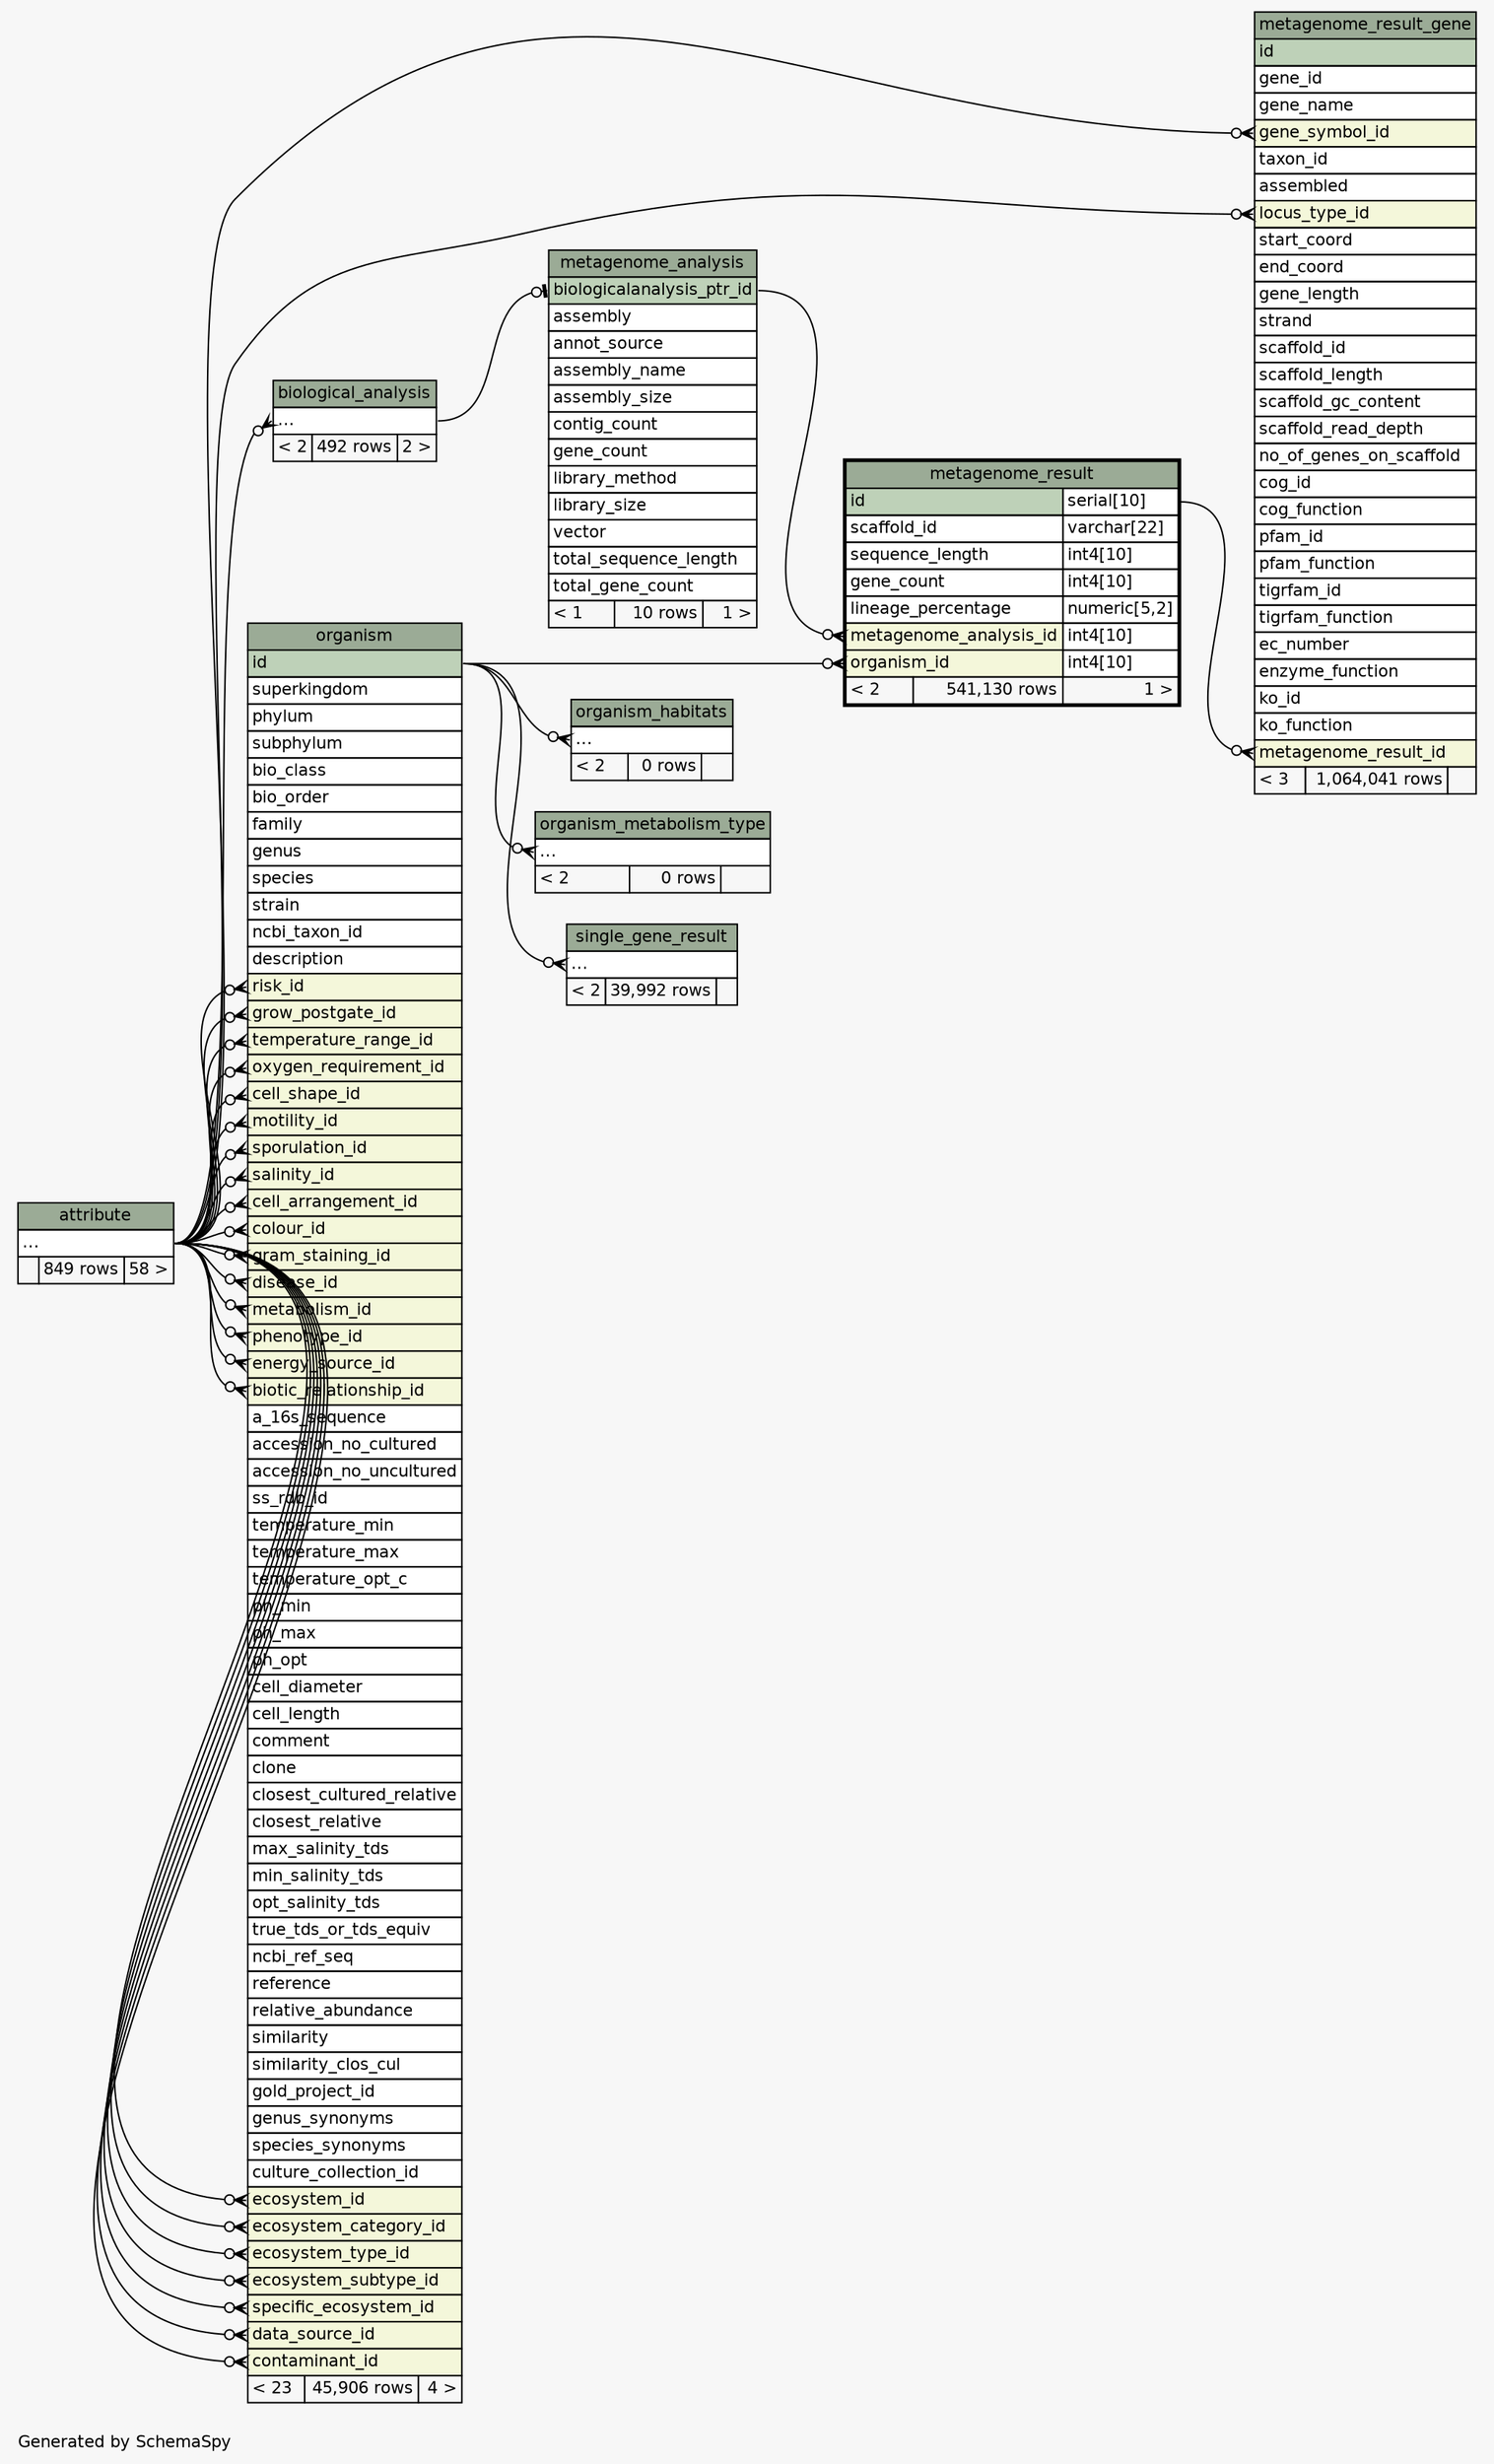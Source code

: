 // dot 2.38.0 on Windows 7 6.1
// SchemaSpy rev 590
digraph "twoDegreesRelationshipsDiagram" {
  graph [
    rankdir="RL"
    bgcolor="#f7f7f7"
    label="\nGenerated by SchemaSpy"
    labeljust="l"
    nodesep="0.18"
    ranksep="0.46"
    fontname="Helvetica"
    fontsize="11"
  ];
  node [
    fontname="Helvetica"
    fontsize="11"
    shape="plaintext"
  ];
  edge [
    arrowsize="0.8"
  ];
  "biological_analysis":"elipses":w -> "attribute":"elipses":e [arrowhead=none dir=back arrowtail=crowodot];
  "metagenome_analysis":"biologicalanalysis_ptr_id":w -> "biological_analysis":"elipses":e [arrowhead=none dir=back arrowtail=teeodot];
  "metagenome_result":"metagenome_analysis_id":w -> "metagenome_analysis":"biologicalanalysis_ptr_id":e [arrowhead=none dir=back arrowtail=crowodot];
  "metagenome_result":"organism_id":w -> "organism":"id":e [arrowhead=none dir=back arrowtail=crowodot];
  "metagenome_result_gene":"gene_symbol_id":w -> "attribute":"elipses":e [arrowhead=none dir=back arrowtail=crowodot];
  "metagenome_result_gene":"locus_type_id":w -> "attribute":"elipses":e [arrowhead=none dir=back arrowtail=crowodot];
  "metagenome_result_gene":"metagenome_result_id":w -> "metagenome_result":"id.type":e [arrowhead=none dir=back arrowtail=crowodot];
  "organism":"biotic_relationship_id":w -> "attribute":"elipses":e [arrowhead=none dir=back arrowtail=crowodot];
  "organism":"cell_arrangement_id":w -> "attribute":"elipses":e [arrowhead=none dir=back arrowtail=crowodot];
  "organism":"cell_shape_id":w -> "attribute":"elipses":e [arrowhead=none dir=back arrowtail=crowodot];
  "organism":"colour_id":w -> "attribute":"elipses":e [arrowhead=none dir=back arrowtail=crowodot];
  "organism":"contaminant_id":w -> "attribute":"elipses":e [arrowhead=none dir=back arrowtail=crowodot];
  "organism":"data_source_id":w -> "attribute":"elipses":e [arrowhead=none dir=back arrowtail=crowodot];
  "organism":"disease_id":w -> "attribute":"elipses":e [arrowhead=none dir=back arrowtail=crowodot];
  "organism":"ecosystem_category_id":w -> "attribute":"elipses":e [arrowhead=none dir=back arrowtail=crowodot];
  "organism":"ecosystem_id":w -> "attribute":"elipses":e [arrowhead=none dir=back arrowtail=crowodot];
  "organism":"ecosystem_subtype_id":w -> "attribute":"elipses":e [arrowhead=none dir=back arrowtail=crowodot];
  "organism":"ecosystem_type_id":w -> "attribute":"elipses":e [arrowhead=none dir=back arrowtail=crowodot];
  "organism":"energy_source_id":w -> "attribute":"elipses":e [arrowhead=none dir=back arrowtail=crowodot];
  "organism":"gram_staining_id":w -> "attribute":"elipses":e [arrowhead=none dir=back arrowtail=crowodot];
  "organism":"grow_postgate_id":w -> "attribute":"elipses":e [arrowhead=none dir=back arrowtail=crowodot];
  "organism":"metabolism_id":w -> "attribute":"elipses":e [arrowhead=none dir=back arrowtail=crowodot];
  "organism":"motility_id":w -> "attribute":"elipses":e [arrowhead=none dir=back arrowtail=crowodot];
  "organism":"oxygen_requirement_id":w -> "attribute":"elipses":e [arrowhead=none dir=back arrowtail=crowodot];
  "organism":"phenotype_id":w -> "attribute":"elipses":e [arrowhead=none dir=back arrowtail=crowodot];
  "organism":"risk_id":w -> "attribute":"elipses":e [arrowhead=none dir=back arrowtail=crowodot];
  "organism":"salinity_id":w -> "attribute":"elipses":e [arrowhead=none dir=back arrowtail=crowodot];
  "organism":"specific_ecosystem_id":w -> "attribute":"elipses":e [arrowhead=none dir=back arrowtail=crowodot];
  "organism":"sporulation_id":w -> "attribute":"elipses":e [arrowhead=none dir=back arrowtail=crowodot];
  "organism":"temperature_range_id":w -> "attribute":"elipses":e [arrowhead=none dir=back arrowtail=crowodot];
  "organism_habitats":"elipses":w -> "organism":"id":e [arrowhead=none dir=back arrowtail=crowodot];
  "organism_metabolism_type":"elipses":w -> "organism":"id":e [arrowhead=none dir=back arrowtail=crowodot];
  "single_gene_result":"elipses":w -> "organism":"id":e [arrowhead=none dir=back arrowtail=crowodot];
  "attribute" [
    label=<
    <TABLE BORDER="0" CELLBORDER="1" CELLSPACING="0" BGCOLOR="#ffffff">
      <TR><TD COLSPAN="3" BGCOLOR="#9bab96" ALIGN="CENTER">attribute</TD></TR>
      <TR><TD PORT="elipses" COLSPAN="3" ALIGN="LEFT">...</TD></TR>
      <TR><TD ALIGN="LEFT" BGCOLOR="#f7f7f7">  </TD><TD ALIGN="RIGHT" BGCOLOR="#f7f7f7">849 rows</TD><TD ALIGN="RIGHT" BGCOLOR="#f7f7f7">58 &gt;</TD></TR>
    </TABLE>>
    URL="attribute.html"
    tooltip="attribute"
  ];
  "biological_analysis" [
    label=<
    <TABLE BORDER="0" CELLBORDER="1" CELLSPACING="0" BGCOLOR="#ffffff">
      <TR><TD COLSPAN="3" BGCOLOR="#9bab96" ALIGN="CENTER">biological_analysis</TD></TR>
      <TR><TD PORT="elipses" COLSPAN="3" ALIGN="LEFT">...</TD></TR>
      <TR><TD ALIGN="LEFT" BGCOLOR="#f7f7f7">&lt; 2</TD><TD ALIGN="RIGHT" BGCOLOR="#f7f7f7">492 rows</TD><TD ALIGN="RIGHT" BGCOLOR="#f7f7f7">2 &gt;</TD></TR>
    </TABLE>>
    URL="biological_analysis.html"
    tooltip="biological_analysis"
  ];
  "metagenome_analysis" [
    label=<
    <TABLE BORDER="0" CELLBORDER="1" CELLSPACING="0" BGCOLOR="#ffffff">
      <TR><TD COLSPAN="3" BGCOLOR="#9bab96" ALIGN="CENTER">metagenome_analysis</TD></TR>
      <TR><TD PORT="biologicalanalysis_ptr_id" COLSPAN="3" BGCOLOR="#bed1b8" ALIGN="LEFT">biologicalanalysis_ptr_id</TD></TR>
      <TR><TD PORT="assembly" COLSPAN="3" ALIGN="LEFT">assembly</TD></TR>
      <TR><TD PORT="annot_source" COLSPAN="3" ALIGN="LEFT">annot_source</TD></TR>
      <TR><TD PORT="assembly_name" COLSPAN="3" ALIGN="LEFT">assembly_name</TD></TR>
      <TR><TD PORT="assembly_size" COLSPAN="3" ALIGN="LEFT">assembly_size</TD></TR>
      <TR><TD PORT="contig_count" COLSPAN="3" ALIGN="LEFT">contig_count</TD></TR>
      <TR><TD PORT="gene_count" COLSPAN="3" ALIGN="LEFT">gene_count</TD></TR>
      <TR><TD PORT="library_method" COLSPAN="3" ALIGN="LEFT">library_method</TD></TR>
      <TR><TD PORT="library_size" COLSPAN="3" ALIGN="LEFT">library_size</TD></TR>
      <TR><TD PORT="vector" COLSPAN="3" ALIGN="LEFT">vector</TD></TR>
      <TR><TD PORT="total_sequence_length" COLSPAN="3" ALIGN="LEFT">total_sequence_length</TD></TR>
      <TR><TD PORT="total_gene_count" COLSPAN="3" ALIGN="LEFT">total_gene_count</TD></TR>
      <TR><TD ALIGN="LEFT" BGCOLOR="#f7f7f7">&lt; 1</TD><TD ALIGN="RIGHT" BGCOLOR="#f7f7f7">10 rows</TD><TD ALIGN="RIGHT" BGCOLOR="#f7f7f7">1 &gt;</TD></TR>
    </TABLE>>
    URL="metagenome_analysis.html"
    tooltip="metagenome_analysis"
  ];
  "metagenome_result" [
    label=<
    <TABLE BORDER="2" CELLBORDER="1" CELLSPACING="0" BGCOLOR="#ffffff">
      <TR><TD COLSPAN="3" BGCOLOR="#9bab96" ALIGN="CENTER">metagenome_result</TD></TR>
      <TR><TD PORT="id" COLSPAN="2" BGCOLOR="#bed1b8" ALIGN="LEFT">id</TD><TD PORT="id.type" ALIGN="LEFT">serial[10]</TD></TR>
      <TR><TD PORT="scaffold_id" COLSPAN="2" ALIGN="LEFT">scaffold_id</TD><TD PORT="scaffold_id.type" ALIGN="LEFT">varchar[22]</TD></TR>
      <TR><TD PORT="sequence_length" COLSPAN="2" ALIGN="LEFT">sequence_length</TD><TD PORT="sequence_length.type" ALIGN="LEFT">int4[10]</TD></TR>
      <TR><TD PORT="gene_count" COLSPAN="2" ALIGN="LEFT">gene_count</TD><TD PORT="gene_count.type" ALIGN="LEFT">int4[10]</TD></TR>
      <TR><TD PORT="lineage_percentage" COLSPAN="2" ALIGN="LEFT">lineage_percentage</TD><TD PORT="lineage_percentage.type" ALIGN="LEFT">numeric[5,2]</TD></TR>
      <TR><TD PORT="metagenome_analysis_id" COLSPAN="2" BGCOLOR="#f4f7da" ALIGN="LEFT">metagenome_analysis_id</TD><TD PORT="metagenome_analysis_id.type" ALIGN="LEFT">int4[10]</TD></TR>
      <TR><TD PORT="organism_id" COLSPAN="2" BGCOLOR="#f4f7da" ALIGN="LEFT">organism_id</TD><TD PORT="organism_id.type" ALIGN="LEFT">int4[10]</TD></TR>
      <TR><TD ALIGN="LEFT" BGCOLOR="#f7f7f7">&lt; 2</TD><TD ALIGN="RIGHT" BGCOLOR="#f7f7f7">541,130 rows</TD><TD ALIGN="RIGHT" BGCOLOR="#f7f7f7">1 &gt;</TD></TR>
    </TABLE>>
    URL="metagenome_result.html"
    tooltip="metagenome_result"
  ];
  "metagenome_result_gene" [
    label=<
    <TABLE BORDER="0" CELLBORDER="1" CELLSPACING="0" BGCOLOR="#ffffff">
      <TR><TD COLSPAN="3" BGCOLOR="#9bab96" ALIGN="CENTER">metagenome_result_gene</TD></TR>
      <TR><TD PORT="id" COLSPAN="3" BGCOLOR="#bed1b8" ALIGN="LEFT">id</TD></TR>
      <TR><TD PORT="gene_id" COLSPAN="3" ALIGN="LEFT">gene_id</TD></TR>
      <TR><TD PORT="gene_name" COLSPAN="3" ALIGN="LEFT">gene_name</TD></TR>
      <TR><TD PORT="gene_symbol_id" COLSPAN="3" BGCOLOR="#f4f7da" ALIGN="LEFT">gene_symbol_id</TD></TR>
      <TR><TD PORT="taxon_id" COLSPAN="3" ALIGN="LEFT">taxon_id</TD></TR>
      <TR><TD PORT="assembled" COLSPAN="3" ALIGN="LEFT">assembled</TD></TR>
      <TR><TD PORT="locus_type_id" COLSPAN="3" BGCOLOR="#f4f7da" ALIGN="LEFT">locus_type_id</TD></TR>
      <TR><TD PORT="start_coord" COLSPAN="3" ALIGN="LEFT">start_coord</TD></TR>
      <TR><TD PORT="end_coord" COLSPAN="3" ALIGN="LEFT">end_coord</TD></TR>
      <TR><TD PORT="gene_length" COLSPAN="3" ALIGN="LEFT">gene_length</TD></TR>
      <TR><TD PORT="strand" COLSPAN="3" ALIGN="LEFT">strand</TD></TR>
      <TR><TD PORT="scaffold_id" COLSPAN="3" ALIGN="LEFT">scaffold_id</TD></TR>
      <TR><TD PORT="scaffold_length" COLSPAN="3" ALIGN="LEFT">scaffold_length</TD></TR>
      <TR><TD PORT="scaffold_gc_content" COLSPAN="3" ALIGN="LEFT">scaffold_gc_content</TD></TR>
      <TR><TD PORT="scaffold_read_depth" COLSPAN="3" ALIGN="LEFT">scaffold_read_depth</TD></TR>
      <TR><TD PORT="no_of_genes_on_scaffold" COLSPAN="3" ALIGN="LEFT">no_of_genes_on_scaffold</TD></TR>
      <TR><TD PORT="cog_id" COLSPAN="3" ALIGN="LEFT">cog_id</TD></TR>
      <TR><TD PORT="cog_function" COLSPAN="3" ALIGN="LEFT">cog_function</TD></TR>
      <TR><TD PORT="pfam_id" COLSPAN="3" ALIGN="LEFT">pfam_id</TD></TR>
      <TR><TD PORT="pfam_function" COLSPAN="3" ALIGN="LEFT">pfam_function</TD></TR>
      <TR><TD PORT="tigrfam_id" COLSPAN="3" ALIGN="LEFT">tigrfam_id</TD></TR>
      <TR><TD PORT="tigrfam_function" COLSPAN="3" ALIGN="LEFT">tigrfam_function</TD></TR>
      <TR><TD PORT="ec_number" COLSPAN="3" ALIGN="LEFT">ec_number</TD></TR>
      <TR><TD PORT="enzyme_function" COLSPAN="3" ALIGN="LEFT">enzyme_function</TD></TR>
      <TR><TD PORT="ko_id" COLSPAN="3" ALIGN="LEFT">ko_id</TD></TR>
      <TR><TD PORT="ko_function" COLSPAN="3" ALIGN="LEFT">ko_function</TD></TR>
      <TR><TD PORT="metagenome_result_id" COLSPAN="3" BGCOLOR="#f4f7da" ALIGN="LEFT">metagenome_result_id</TD></TR>
      <TR><TD ALIGN="LEFT" BGCOLOR="#f7f7f7">&lt; 3</TD><TD ALIGN="RIGHT" BGCOLOR="#f7f7f7">1,064,041 rows</TD><TD ALIGN="RIGHT" BGCOLOR="#f7f7f7">  </TD></TR>
    </TABLE>>
    URL="metagenome_result_gene.html"
    tooltip="metagenome_result_gene"
  ];
  "organism" [
    label=<
    <TABLE BORDER="0" CELLBORDER="1" CELLSPACING="0" BGCOLOR="#ffffff">
      <TR><TD COLSPAN="3" BGCOLOR="#9bab96" ALIGN="CENTER">organism</TD></TR>
      <TR><TD PORT="id" COLSPAN="3" BGCOLOR="#bed1b8" ALIGN="LEFT">id</TD></TR>
      <TR><TD PORT="superkingdom" COLSPAN="3" ALIGN="LEFT">superkingdom</TD></TR>
      <TR><TD PORT="phylum" COLSPAN="3" ALIGN="LEFT">phylum</TD></TR>
      <TR><TD PORT="subphylum" COLSPAN="3" ALIGN="LEFT">subphylum</TD></TR>
      <TR><TD PORT="bio_class" COLSPAN="3" ALIGN="LEFT">bio_class</TD></TR>
      <TR><TD PORT="bio_order" COLSPAN="3" ALIGN="LEFT">bio_order</TD></TR>
      <TR><TD PORT="family" COLSPAN="3" ALIGN="LEFT">family</TD></TR>
      <TR><TD PORT="genus" COLSPAN="3" ALIGN="LEFT">genus</TD></TR>
      <TR><TD PORT="species" COLSPAN="3" ALIGN="LEFT">species</TD></TR>
      <TR><TD PORT="strain" COLSPAN="3" ALIGN="LEFT">strain</TD></TR>
      <TR><TD PORT="ncbi_taxon_id" COLSPAN="3" ALIGN="LEFT">ncbi_taxon_id</TD></TR>
      <TR><TD PORT="description" COLSPAN="3" ALIGN="LEFT">description</TD></TR>
      <TR><TD PORT="risk_id" COLSPAN="3" BGCOLOR="#f4f7da" ALIGN="LEFT">risk_id</TD></TR>
      <TR><TD PORT="grow_postgate_id" COLSPAN="3" BGCOLOR="#f4f7da" ALIGN="LEFT">grow_postgate_id</TD></TR>
      <TR><TD PORT="temperature_range_id" COLSPAN="3" BGCOLOR="#f4f7da" ALIGN="LEFT">temperature_range_id</TD></TR>
      <TR><TD PORT="oxygen_requirement_id" COLSPAN="3" BGCOLOR="#f4f7da" ALIGN="LEFT">oxygen_requirement_id</TD></TR>
      <TR><TD PORT="cell_shape_id" COLSPAN="3" BGCOLOR="#f4f7da" ALIGN="LEFT">cell_shape_id</TD></TR>
      <TR><TD PORT="motility_id" COLSPAN="3" BGCOLOR="#f4f7da" ALIGN="LEFT">motility_id</TD></TR>
      <TR><TD PORT="sporulation_id" COLSPAN="3" BGCOLOR="#f4f7da" ALIGN="LEFT">sporulation_id</TD></TR>
      <TR><TD PORT="salinity_id" COLSPAN="3" BGCOLOR="#f4f7da" ALIGN="LEFT">salinity_id</TD></TR>
      <TR><TD PORT="cell_arrangement_id" COLSPAN="3" BGCOLOR="#f4f7da" ALIGN="LEFT">cell_arrangement_id</TD></TR>
      <TR><TD PORT="colour_id" COLSPAN="3" BGCOLOR="#f4f7da" ALIGN="LEFT">colour_id</TD></TR>
      <TR><TD PORT="gram_staining_id" COLSPAN="3" BGCOLOR="#f4f7da" ALIGN="LEFT">gram_staining_id</TD></TR>
      <TR><TD PORT="disease_id" COLSPAN="3" BGCOLOR="#f4f7da" ALIGN="LEFT">disease_id</TD></TR>
      <TR><TD PORT="metabolism_id" COLSPAN="3" BGCOLOR="#f4f7da" ALIGN="LEFT">metabolism_id</TD></TR>
      <TR><TD PORT="phenotype_id" COLSPAN="3" BGCOLOR="#f4f7da" ALIGN="LEFT">phenotype_id</TD></TR>
      <TR><TD PORT="energy_source_id" COLSPAN="3" BGCOLOR="#f4f7da" ALIGN="LEFT">energy_source_id</TD></TR>
      <TR><TD PORT="biotic_relationship_id" COLSPAN="3" BGCOLOR="#f4f7da" ALIGN="LEFT">biotic_relationship_id</TD></TR>
      <TR><TD PORT="a_16s_sequence" COLSPAN="3" ALIGN="LEFT">a_16s_sequence</TD></TR>
      <TR><TD PORT="accession_no_cultured" COLSPAN="3" ALIGN="LEFT">accession_no_cultured</TD></TR>
      <TR><TD PORT="accession_no_uncultured" COLSPAN="3" ALIGN="LEFT">accession_no_uncultured</TD></TR>
      <TR><TD PORT="ss_rdb_id" COLSPAN="3" ALIGN="LEFT">ss_rdb_id</TD></TR>
      <TR><TD PORT="temperature_min" COLSPAN="3" ALIGN="LEFT">temperature_min</TD></TR>
      <TR><TD PORT="temperature_max" COLSPAN="3" ALIGN="LEFT">temperature_max</TD></TR>
      <TR><TD PORT="temperature_opt_c" COLSPAN="3" ALIGN="LEFT">temperature_opt_c</TD></TR>
      <TR><TD PORT="ph_min" COLSPAN="3" ALIGN="LEFT">ph_min</TD></TR>
      <TR><TD PORT="ph_max" COLSPAN="3" ALIGN="LEFT">ph_max</TD></TR>
      <TR><TD PORT="ph_opt" COLSPAN="3" ALIGN="LEFT">ph_opt</TD></TR>
      <TR><TD PORT="cell_diameter" COLSPAN="3" ALIGN="LEFT">cell_diameter</TD></TR>
      <TR><TD PORT="cell_length" COLSPAN="3" ALIGN="LEFT">cell_length</TD></TR>
      <TR><TD PORT="comment" COLSPAN="3" ALIGN="LEFT">comment</TD></TR>
      <TR><TD PORT="clone" COLSPAN="3" ALIGN="LEFT">clone</TD></TR>
      <TR><TD PORT="closest_cultured_relative" COLSPAN="3" ALIGN="LEFT">closest_cultured_relative</TD></TR>
      <TR><TD PORT="closest_relative" COLSPAN="3" ALIGN="LEFT">closest_relative</TD></TR>
      <TR><TD PORT="max_salinity_tds" COLSPAN="3" ALIGN="LEFT">max_salinity_tds</TD></TR>
      <TR><TD PORT="min_salinity_tds" COLSPAN="3" ALIGN="LEFT">min_salinity_tds</TD></TR>
      <TR><TD PORT="opt_salinity_tds" COLSPAN="3" ALIGN="LEFT">opt_salinity_tds</TD></TR>
      <TR><TD PORT="true_tds_or_tds_equiv" COLSPAN="3" ALIGN="LEFT">true_tds_or_tds_equiv</TD></TR>
      <TR><TD PORT="ncbi_ref_seq" COLSPAN="3" ALIGN="LEFT">ncbi_ref_seq</TD></TR>
      <TR><TD PORT="reference" COLSPAN="3" ALIGN="LEFT">reference</TD></TR>
      <TR><TD PORT="relative_abundance" COLSPAN="3" ALIGN="LEFT">relative_abundance</TD></TR>
      <TR><TD PORT="similarity" COLSPAN="3" ALIGN="LEFT">similarity</TD></TR>
      <TR><TD PORT="similarity_clos_cul" COLSPAN="3" ALIGN="LEFT">similarity_clos_cul</TD></TR>
      <TR><TD PORT="gold_project_id" COLSPAN="3" ALIGN="LEFT">gold_project_id</TD></TR>
      <TR><TD PORT="genus_synonyms" COLSPAN="3" ALIGN="LEFT">genus_synonyms</TD></TR>
      <TR><TD PORT="species_synonyms" COLSPAN="3" ALIGN="LEFT">species_synonyms</TD></TR>
      <TR><TD PORT="culture_collection_id" COLSPAN="3" ALIGN="LEFT">culture_collection_id</TD></TR>
      <TR><TD PORT="ecosystem_id" COLSPAN="3" BGCOLOR="#f4f7da" ALIGN="LEFT">ecosystem_id</TD></TR>
      <TR><TD PORT="ecosystem_category_id" COLSPAN="3" BGCOLOR="#f4f7da" ALIGN="LEFT">ecosystem_category_id</TD></TR>
      <TR><TD PORT="ecosystem_type_id" COLSPAN="3" BGCOLOR="#f4f7da" ALIGN="LEFT">ecosystem_type_id</TD></TR>
      <TR><TD PORT="ecosystem_subtype_id" COLSPAN="3" BGCOLOR="#f4f7da" ALIGN="LEFT">ecosystem_subtype_id</TD></TR>
      <TR><TD PORT="specific_ecosystem_id" COLSPAN="3" BGCOLOR="#f4f7da" ALIGN="LEFT">specific_ecosystem_id</TD></TR>
      <TR><TD PORT="data_source_id" COLSPAN="3" BGCOLOR="#f4f7da" ALIGN="LEFT">data_source_id</TD></TR>
      <TR><TD PORT="contaminant_id" COLSPAN="3" BGCOLOR="#f4f7da" ALIGN="LEFT">contaminant_id</TD></TR>
      <TR><TD ALIGN="LEFT" BGCOLOR="#f7f7f7">&lt; 23</TD><TD ALIGN="RIGHT" BGCOLOR="#f7f7f7">45,906 rows</TD><TD ALIGN="RIGHT" BGCOLOR="#f7f7f7">4 &gt;</TD></TR>
    </TABLE>>
    URL="organism.html"
    tooltip="organism"
  ];
  "organism_habitats" [
    label=<
    <TABLE BORDER="0" CELLBORDER="1" CELLSPACING="0" BGCOLOR="#ffffff">
      <TR><TD COLSPAN="3" BGCOLOR="#9bab96" ALIGN="CENTER">organism_habitats</TD></TR>
      <TR><TD PORT="elipses" COLSPAN="3" ALIGN="LEFT">...</TD></TR>
      <TR><TD ALIGN="LEFT" BGCOLOR="#f7f7f7">&lt; 2</TD><TD ALIGN="RIGHT" BGCOLOR="#f7f7f7">0 rows</TD><TD ALIGN="RIGHT" BGCOLOR="#f7f7f7">  </TD></TR>
    </TABLE>>
    URL="organism_habitats.html"
    tooltip="organism_habitats"
  ];
  "organism_metabolism_type" [
    label=<
    <TABLE BORDER="0" CELLBORDER="1" CELLSPACING="0" BGCOLOR="#ffffff">
      <TR><TD COLSPAN="3" BGCOLOR="#9bab96" ALIGN="CENTER">organism_metabolism_type</TD></TR>
      <TR><TD PORT="elipses" COLSPAN="3" ALIGN="LEFT">...</TD></TR>
      <TR><TD ALIGN="LEFT" BGCOLOR="#f7f7f7">&lt; 2</TD><TD ALIGN="RIGHT" BGCOLOR="#f7f7f7">0 rows</TD><TD ALIGN="RIGHT" BGCOLOR="#f7f7f7">  </TD></TR>
    </TABLE>>
    URL="organism_metabolism_type.html"
    tooltip="organism_metabolism_type"
  ];
  "single_gene_result" [
    label=<
    <TABLE BORDER="0" CELLBORDER="1" CELLSPACING="0" BGCOLOR="#ffffff">
      <TR><TD COLSPAN="3" BGCOLOR="#9bab96" ALIGN="CENTER">single_gene_result</TD></TR>
      <TR><TD PORT="elipses" COLSPAN="3" ALIGN="LEFT">...</TD></TR>
      <TR><TD ALIGN="LEFT" BGCOLOR="#f7f7f7">&lt; 2</TD><TD ALIGN="RIGHT" BGCOLOR="#f7f7f7">39,992 rows</TD><TD ALIGN="RIGHT" BGCOLOR="#f7f7f7">  </TD></TR>
    </TABLE>>
    URL="single_gene_result.html"
    tooltip="single_gene_result"
  ];
}
